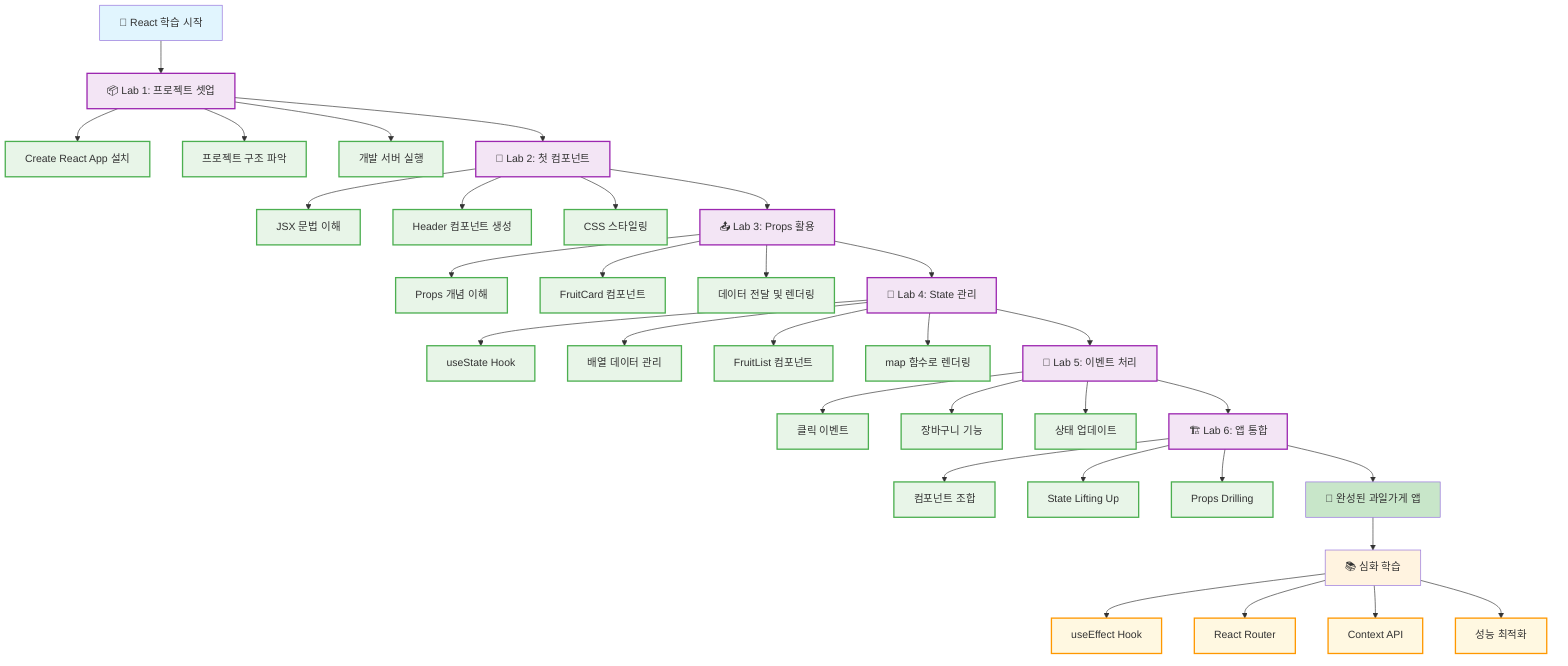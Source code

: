 flowchart TD
    A[🚀 React 학습 시작] --> B[📦 Lab 1: 프로젝트 셋업]
    B --> B1[Create React App 설치]
    B --> B2[프로젝트 구조 파악]
    B --> B3[개발 서버 실행]
    
    B --> C[🧩 Lab 2: 첫 컴포넌트]
    C --> C1[JSX 문법 이해]
    C --> C2[Header 컴포넌트 생성]
    C --> C3[CSS 스타일링]
    
    C --> D[📤 Lab 3: Props 활용]
    D --> D1[Props 개념 이해]
    D --> D2[FruitCard 컴포넌트]
    D --> D3[데이터 전달 및 렌더링]
    
    D --> E[🔄 Lab 4: State 관리]
    E --> E1[useState Hook]
    E --> E2[배열 데이터 관리]
    E --> E3[FruitList 컴포넌트]
    E --> E4[map 함수로 렌더링]
    
    E --> F[🛒 Lab 5: 이벤트 처리]
    F --> F1[클릭 이벤트]
    F --> F2[장바구니 기능]
    F --> F3[상태 업데이트]
    
    F --> G[🏗️ Lab 6: 앱 통합]
    G --> G1[컴포넌트 조합]
    G --> G2[State Lifting Up]
    G --> G3[Props Drilling]
    
    G --> H[🎯 완성된 과일가게 앱]
    
    H --> I[📚 심화 학습]
    I --> I1[useEffect Hook]
    I --> I2[React Router]
    I --> I3[Context API]
    I --> I4[성능 최적화]
    
    style A fill:#e1f5fe
    style H fill:#c8e6c9
    style I fill:#fff3e0
    
    classDef labStyle fill:#f3e5f5,stroke:#9c27b0,stroke-width:2px
    classDef conceptStyle fill:#e8f5e8,stroke:#4caf50,stroke-width:2px
    classDef advancedStyle fill:#fff8e1,stroke:#ff9800,stroke-width:2px
    
    class B,C,D,E,F,G labStyle
    class B1,B2,B3,C1,C2,C3,D1,D2,D3,E1,E2,E3,E4,F1,F2,F3,G1,G2,G3 conceptStyle
    class I1,I2,I3,I4 advancedStyle